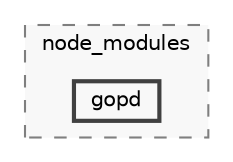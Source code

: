 digraph "backend/node_modules/gopd"
{
 // LATEX_PDF_SIZE
  bgcolor="transparent";
  edge [fontname=Helvetica,fontsize=10,labelfontname=Helvetica,labelfontsize=10];
  node [fontname=Helvetica,fontsize=10,shape=box,height=0.2,width=0.4];
  compound=true
  subgraph clusterdir_86dbea9de526ba50b112ba867d8b4b1f {
    graph [ bgcolor="#f8f8f8", pencolor="grey50", label="node_modules", fontname=Helvetica,fontsize=10 style="filled,dashed", URL="dir_86dbea9de526ba50b112ba867d8b4b1f.html",tooltip=""]
  dir_572cbb4df9a381833feb2d556bb6c682 [label="gopd", fillcolor="#f8f8f8", color="grey25", style="filled,bold", URL="dir_572cbb4df9a381833feb2d556bb6c682.html",tooltip=""];
  }
}
